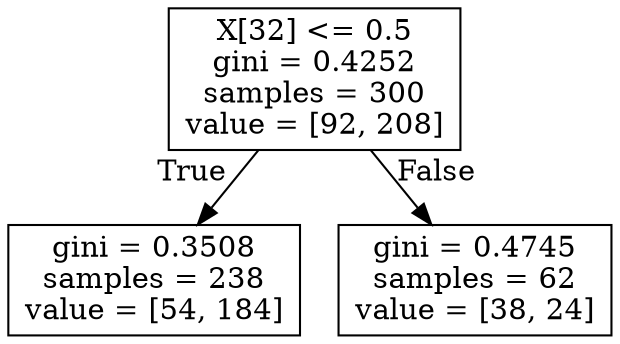 digraph Tree {
node [shape=box] ;
0 [label="X[32] <= 0.5\ngini = 0.4252\nsamples = 300\nvalue = [92, 208]"] ;
1 [label="gini = 0.3508\nsamples = 238\nvalue = [54, 184]"] ;
0 -> 1 [labeldistance=2.5, labelangle=45, headlabel="True"] ;
2 [label="gini = 0.4745\nsamples = 62\nvalue = [38, 24]"] ;
0 -> 2 [labeldistance=2.5, labelangle=-45, headlabel="False"] ;
}